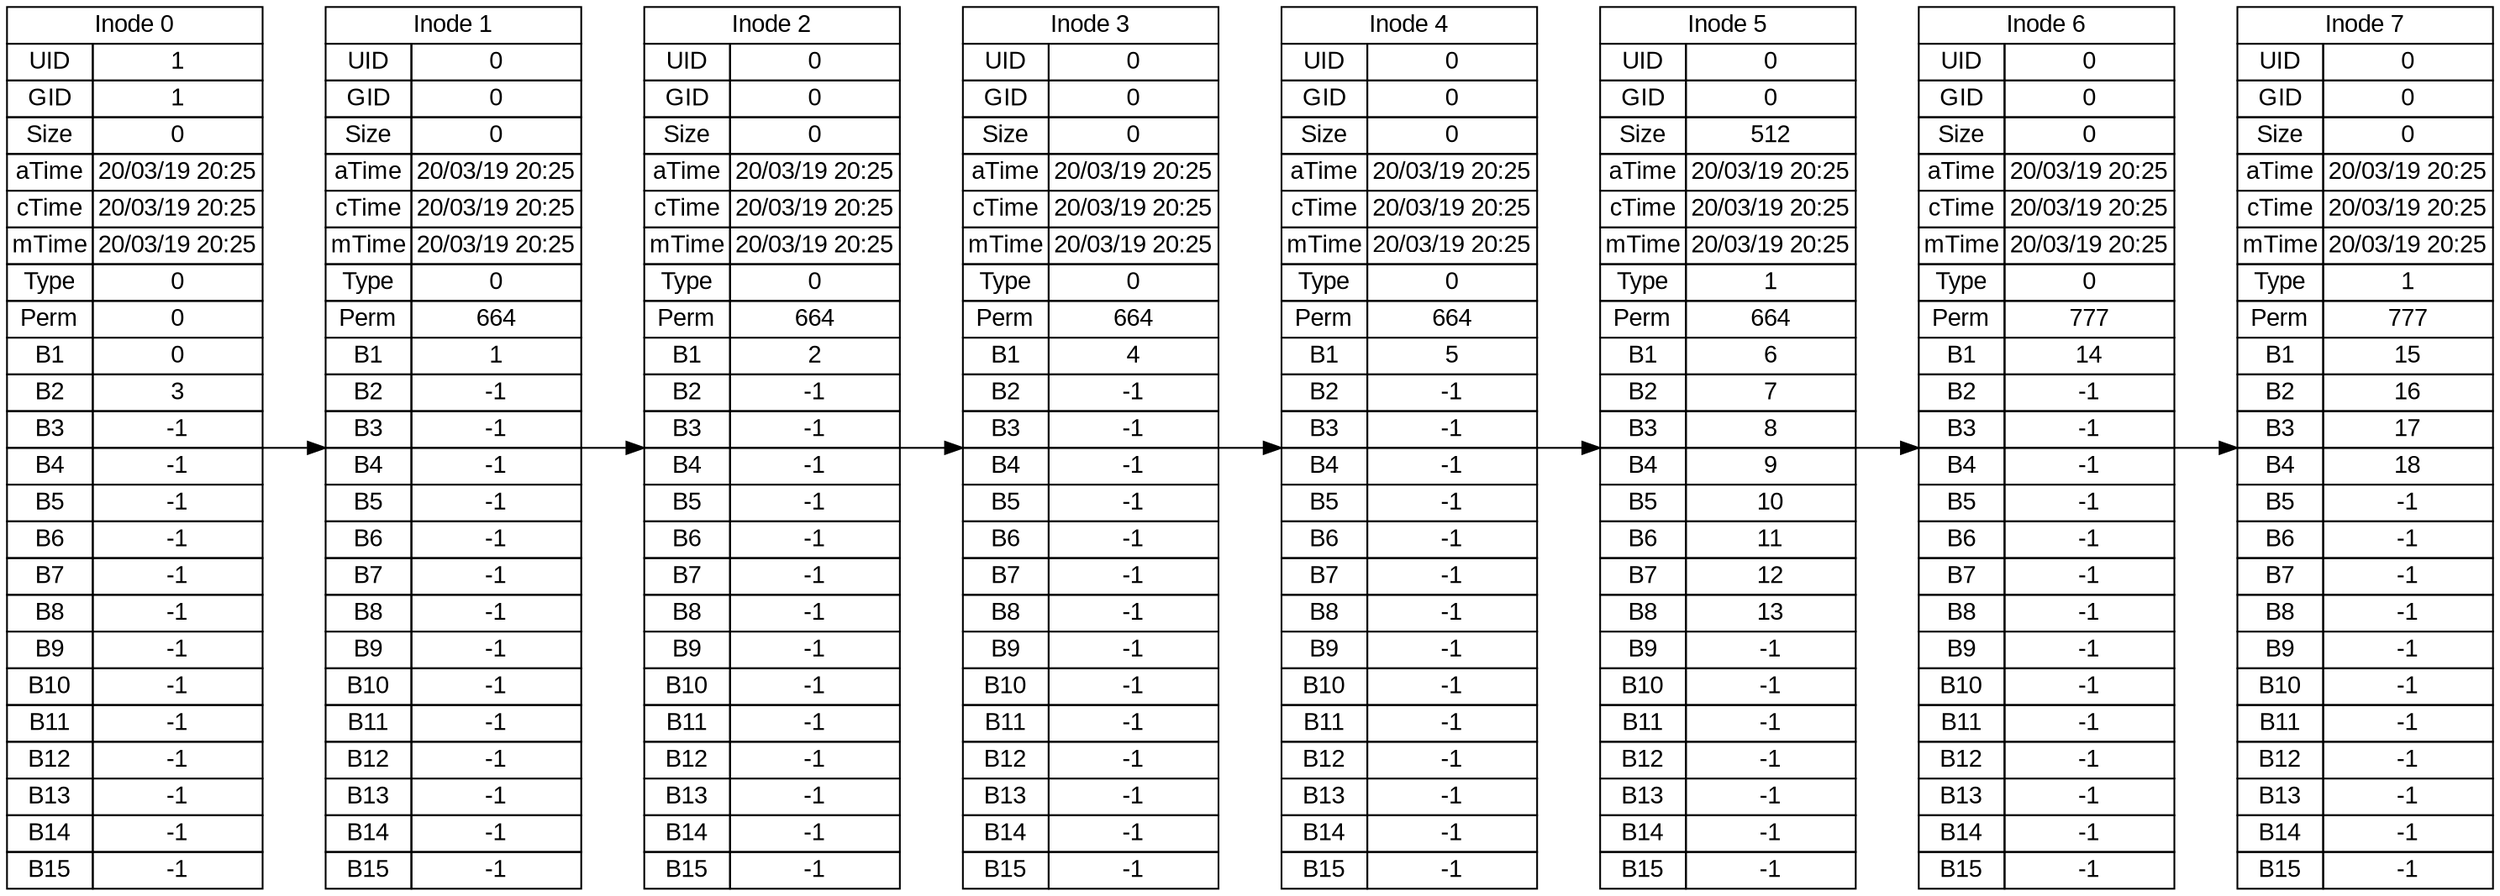 digraph g {
rankdir = LR;
graph [fontname = "arial"];
node [fontname = "arial"];
edge [fontname = "arial"];
	in0 [shape=none, margin=0, label =<
		<table border="0" cellborder="1" cellspacing="0">
			<tr> <td colspan = "2">Inode 0</td> </tr>
			<tr> <td>UID</td> <td>1</td> </tr>
			<tr> <td>GID</td> <td>1</td> </tr>
			<tr> <td>Size</td> <td>0</td> </tr>
			<tr> <td>aTime</td> <td>20/03/19 20:25</td> </tr>
			<tr> <td>cTime</td> <td>20/03/19 20:25</td> </tr>
			<tr> <td>mTime</td> <td>20/03/19 20:25</td> </tr>
			<tr> <td>Type</td> <td>0</td> </tr>
			<tr> <td>Perm</td> <td>0</td> </tr>
			<tr> <td>B1</td> <td>0</td> </tr>
			<tr> <td>B2</td> <td>3</td> </tr>
			<tr> <td>B3</td> <td>-1</td> </tr>
			<tr> <td>B4</td> <td>-1</td> </tr>
			<tr> <td>B5</td> <td>-1</td> </tr>
			<tr> <td>B6</td> <td>-1</td> </tr>
			<tr> <td>B7</td> <td>-1</td> </tr>
			<tr> <td>B8</td> <td>-1</td> </tr>
			<tr> <td>B9</td> <td>-1</td> </tr>
			<tr> <td>B10</td> <td>-1</td> </tr>
			<tr> <td>B11</td> <td>-1</td> </tr>
			<tr> <td>B12</td> <td>-1</td> </tr>
			<tr> <td>B13</td> <td>-1</td> </tr>
			<tr> <td>B14</td> <td>-1</td> </tr>
			<tr> <td>B15</td> <td>-1</td> </tr>
	</table> >];

	in1 [shape=none, margin=0, label =<
		<table border="0" cellborder="1" cellspacing="0">
			<tr> <td colspan = "2">Inode 1</td> </tr>
			<tr> <td>UID</td> <td>0</td> </tr>
			<tr> <td>GID</td> <td>0</td> </tr>
			<tr> <td>Size</td> <td>0</td> </tr>
			<tr> <td>aTime</td> <td>20/03/19 20:25</td> </tr>
			<tr> <td>cTime</td> <td>20/03/19 20:25</td> </tr>
			<tr> <td>mTime</td> <td>20/03/19 20:25</td> </tr>
			<tr> <td>Type</td> <td>0</td> </tr>
			<tr> <td>Perm</td> <td>664</td> </tr>
			<tr> <td>B1</td> <td>1</td> </tr>
			<tr> <td>B2</td> <td>-1</td> </tr>
			<tr> <td>B3</td> <td>-1</td> </tr>
			<tr> <td>B4</td> <td>-1</td> </tr>
			<tr> <td>B5</td> <td>-1</td> </tr>
			<tr> <td>B6</td> <td>-1</td> </tr>
			<tr> <td>B7</td> <td>-1</td> </tr>
			<tr> <td>B8</td> <td>-1</td> </tr>
			<tr> <td>B9</td> <td>-1</td> </tr>
			<tr> <td>B10</td> <td>-1</td> </tr>
			<tr> <td>B11</td> <td>-1</td> </tr>
			<tr> <td>B12</td> <td>-1</td> </tr>
			<tr> <td>B13</td> <td>-1</td> </tr>
			<tr> <td>B14</td> <td>-1</td> </tr>
			<tr> <td>B15</td> <td>-1</td> </tr>
	</table> >];

	in0 -> in1;
	in2 [shape=none, margin=0, label =<
		<table border="0" cellborder="1" cellspacing="0">
			<tr> <td colspan = "2">Inode 2</td> </tr>
			<tr> <td>UID</td> <td>0</td> </tr>
			<tr> <td>GID</td> <td>0</td> </tr>
			<tr> <td>Size</td> <td>0</td> </tr>
			<tr> <td>aTime</td> <td>20/03/19 20:25</td> </tr>
			<tr> <td>cTime</td> <td>20/03/19 20:25</td> </tr>
			<tr> <td>mTime</td> <td>20/03/19 20:25</td> </tr>
			<tr> <td>Type</td> <td>0</td> </tr>
			<tr> <td>Perm</td> <td>664</td> </tr>
			<tr> <td>B1</td> <td>2</td> </tr>
			<tr> <td>B2</td> <td>-1</td> </tr>
			<tr> <td>B3</td> <td>-1</td> </tr>
			<tr> <td>B4</td> <td>-1</td> </tr>
			<tr> <td>B5</td> <td>-1</td> </tr>
			<tr> <td>B6</td> <td>-1</td> </tr>
			<tr> <td>B7</td> <td>-1</td> </tr>
			<tr> <td>B8</td> <td>-1</td> </tr>
			<tr> <td>B9</td> <td>-1</td> </tr>
			<tr> <td>B10</td> <td>-1</td> </tr>
			<tr> <td>B11</td> <td>-1</td> </tr>
			<tr> <td>B12</td> <td>-1</td> </tr>
			<tr> <td>B13</td> <td>-1</td> </tr>
			<tr> <td>B14</td> <td>-1</td> </tr>
			<tr> <td>B15</td> <td>-1</td> </tr>
	</table> >];

	in1 -> in2;
	in3 [shape=none, margin=0, label =<
		<table border="0" cellborder="1" cellspacing="0">
			<tr> <td colspan = "2">Inode 3</td> </tr>
			<tr> <td>UID</td> <td>0</td> </tr>
			<tr> <td>GID</td> <td>0</td> </tr>
			<tr> <td>Size</td> <td>0</td> </tr>
			<tr> <td>aTime</td> <td>20/03/19 20:25</td> </tr>
			<tr> <td>cTime</td> <td>20/03/19 20:25</td> </tr>
			<tr> <td>mTime</td> <td>20/03/19 20:25</td> </tr>
			<tr> <td>Type</td> <td>0</td> </tr>
			<tr> <td>Perm</td> <td>664</td> </tr>
			<tr> <td>B1</td> <td>4</td> </tr>
			<tr> <td>B2</td> <td>-1</td> </tr>
			<tr> <td>B3</td> <td>-1</td> </tr>
			<tr> <td>B4</td> <td>-1</td> </tr>
			<tr> <td>B5</td> <td>-1</td> </tr>
			<tr> <td>B6</td> <td>-1</td> </tr>
			<tr> <td>B7</td> <td>-1</td> </tr>
			<tr> <td>B8</td> <td>-1</td> </tr>
			<tr> <td>B9</td> <td>-1</td> </tr>
			<tr> <td>B10</td> <td>-1</td> </tr>
			<tr> <td>B11</td> <td>-1</td> </tr>
			<tr> <td>B12</td> <td>-1</td> </tr>
			<tr> <td>B13</td> <td>-1</td> </tr>
			<tr> <td>B14</td> <td>-1</td> </tr>
			<tr> <td>B15</td> <td>-1</td> </tr>
	</table> >];

	in2 -> in3;
	in4 [shape=none, margin=0, label =<
		<table border="0" cellborder="1" cellspacing="0">
			<tr> <td colspan = "2">Inode 4</td> </tr>
			<tr> <td>UID</td> <td>0</td> </tr>
			<tr> <td>GID</td> <td>0</td> </tr>
			<tr> <td>Size</td> <td>0</td> </tr>
			<tr> <td>aTime</td> <td>20/03/19 20:25</td> </tr>
			<tr> <td>cTime</td> <td>20/03/19 20:25</td> </tr>
			<tr> <td>mTime</td> <td>20/03/19 20:25</td> </tr>
			<tr> <td>Type</td> <td>0</td> </tr>
			<tr> <td>Perm</td> <td>664</td> </tr>
			<tr> <td>B1</td> <td>5</td> </tr>
			<tr> <td>B2</td> <td>-1</td> </tr>
			<tr> <td>B3</td> <td>-1</td> </tr>
			<tr> <td>B4</td> <td>-1</td> </tr>
			<tr> <td>B5</td> <td>-1</td> </tr>
			<tr> <td>B6</td> <td>-1</td> </tr>
			<tr> <td>B7</td> <td>-1</td> </tr>
			<tr> <td>B8</td> <td>-1</td> </tr>
			<tr> <td>B9</td> <td>-1</td> </tr>
			<tr> <td>B10</td> <td>-1</td> </tr>
			<tr> <td>B11</td> <td>-1</td> </tr>
			<tr> <td>B12</td> <td>-1</td> </tr>
			<tr> <td>B13</td> <td>-1</td> </tr>
			<tr> <td>B14</td> <td>-1</td> </tr>
			<tr> <td>B15</td> <td>-1</td> </tr>
	</table> >];

	in3 -> in4;
	in5 [shape=none, margin=0, label =<
		<table border="0" cellborder="1" cellspacing="0">
			<tr> <td colspan = "2">Inode 5</td> </tr>
			<tr> <td>UID</td> <td>0</td> </tr>
			<tr> <td>GID</td> <td>0</td> </tr>
			<tr> <td>Size</td> <td>512</td> </tr>
			<tr> <td>aTime</td> <td>20/03/19 20:25</td> </tr>
			<tr> <td>cTime</td> <td>20/03/19 20:25</td> </tr>
			<tr> <td>mTime</td> <td>20/03/19 20:25</td> </tr>
			<tr> <td>Type</td> <td>1</td> </tr>
			<tr> <td>Perm</td> <td>664</td> </tr>
			<tr> <td>B1</td> <td>6</td> </tr>
			<tr> <td>B2</td> <td>7</td> </tr>
			<tr> <td>B3</td> <td>8</td> </tr>
			<tr> <td>B4</td> <td>9</td> </tr>
			<tr> <td>B5</td> <td>10</td> </tr>
			<tr> <td>B6</td> <td>11</td> </tr>
			<tr> <td>B7</td> <td>12</td> </tr>
			<tr> <td>B8</td> <td>13</td> </tr>
			<tr> <td>B9</td> <td>-1</td> </tr>
			<tr> <td>B10</td> <td>-1</td> </tr>
			<tr> <td>B11</td> <td>-1</td> </tr>
			<tr> <td>B12</td> <td>-1</td> </tr>
			<tr> <td>B13</td> <td>-1</td> </tr>
			<tr> <td>B14</td> <td>-1</td> </tr>
			<tr> <td>B15</td> <td>-1</td> </tr>
	</table> >];

	in4 -> in5;
	in6 [shape=none, margin=0, label =<
		<table border="0" cellborder="1" cellspacing="0">
			<tr> <td colspan = "2">Inode 6</td> </tr>
			<tr> <td>UID</td> <td>0</td> </tr>
			<tr> <td>GID</td> <td>0</td> </tr>
			<tr> <td>Size</td> <td>0</td> </tr>
			<tr> <td>aTime</td> <td>20/03/19 20:25</td> </tr>
			<tr> <td>cTime</td> <td>20/03/19 20:25</td> </tr>
			<tr> <td>mTime</td> <td>20/03/19 20:25</td> </tr>
			<tr> <td>Type</td> <td>0</td> </tr>
			<tr> <td>Perm</td> <td>777</td> </tr>
			<tr> <td>B1</td> <td>14</td> </tr>
			<tr> <td>B2</td> <td>-1</td> </tr>
			<tr> <td>B3</td> <td>-1</td> </tr>
			<tr> <td>B4</td> <td>-1</td> </tr>
			<tr> <td>B5</td> <td>-1</td> </tr>
			<tr> <td>B6</td> <td>-1</td> </tr>
			<tr> <td>B7</td> <td>-1</td> </tr>
			<tr> <td>B8</td> <td>-1</td> </tr>
			<tr> <td>B9</td> <td>-1</td> </tr>
			<tr> <td>B10</td> <td>-1</td> </tr>
			<tr> <td>B11</td> <td>-1</td> </tr>
			<tr> <td>B12</td> <td>-1</td> </tr>
			<tr> <td>B13</td> <td>-1</td> </tr>
			<tr> <td>B14</td> <td>-1</td> </tr>
			<tr> <td>B15</td> <td>-1</td> </tr>
	</table> >];

	in5 -> in6;
	in7 [shape=none, margin=0, label =<
		<table border="0" cellborder="1" cellspacing="0">
			<tr> <td colspan = "2">Inode 7</td> </tr>
			<tr> <td>UID</td> <td>0</td> </tr>
			<tr> <td>GID</td> <td>0</td> </tr>
			<tr> <td>Size</td> <td>0</td> </tr>
			<tr> <td>aTime</td> <td>20/03/19 20:25</td> </tr>
			<tr> <td>cTime</td> <td>20/03/19 20:25</td> </tr>
			<tr> <td>mTime</td> <td>20/03/19 20:25</td> </tr>
			<tr> <td>Type</td> <td>1</td> </tr>
			<tr> <td>Perm</td> <td>777</td> </tr>
			<tr> <td>B1</td> <td>15</td> </tr>
			<tr> <td>B2</td> <td>16</td> </tr>
			<tr> <td>B3</td> <td>17</td> </tr>
			<tr> <td>B4</td> <td>18</td> </tr>
			<tr> <td>B5</td> <td>-1</td> </tr>
			<tr> <td>B6</td> <td>-1</td> </tr>
			<tr> <td>B7</td> <td>-1</td> </tr>
			<tr> <td>B8</td> <td>-1</td> </tr>
			<tr> <td>B9</td> <td>-1</td> </tr>
			<tr> <td>B10</td> <td>-1</td> </tr>
			<tr> <td>B11</td> <td>-1</td> </tr>
			<tr> <td>B12</td> <td>-1</td> </tr>
			<tr> <td>B13</td> <td>-1</td> </tr>
			<tr> <td>B14</td> <td>-1</td> </tr>
			<tr> <td>B15</td> <td>-1</td> </tr>
	</table> >];

	in6 -> in7;
}
